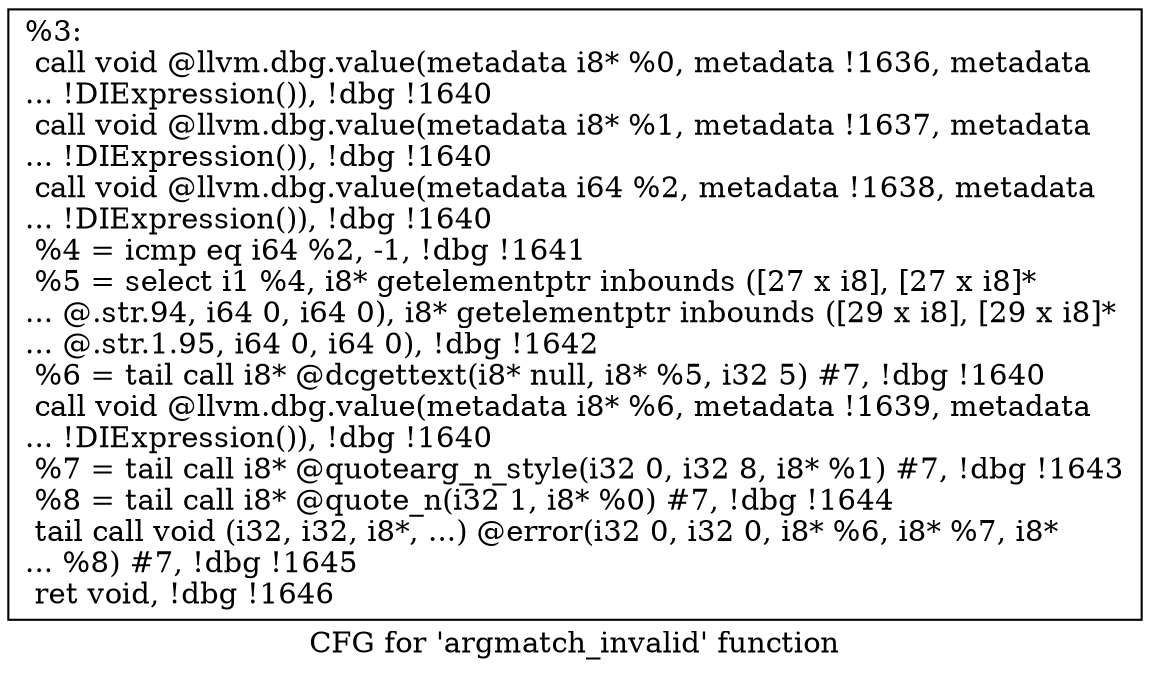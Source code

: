digraph "CFG for 'argmatch_invalid' function" {
	label="CFG for 'argmatch_invalid' function";

	Node0x1467310 [shape=record,label="{%3:\l  call void @llvm.dbg.value(metadata i8* %0, metadata !1636, metadata\l... !DIExpression()), !dbg !1640\l  call void @llvm.dbg.value(metadata i8* %1, metadata !1637, metadata\l... !DIExpression()), !dbg !1640\l  call void @llvm.dbg.value(metadata i64 %2, metadata !1638, metadata\l... !DIExpression()), !dbg !1640\l  %4 = icmp eq i64 %2, -1, !dbg !1641\l  %5 = select i1 %4, i8* getelementptr inbounds ([27 x i8], [27 x i8]*\l... @.str.94, i64 0, i64 0), i8* getelementptr inbounds ([29 x i8], [29 x i8]*\l... @.str.1.95, i64 0, i64 0), !dbg !1642\l  %6 = tail call i8* @dcgettext(i8* null, i8* %5, i32 5) #7, !dbg !1640\l  call void @llvm.dbg.value(metadata i8* %6, metadata !1639, metadata\l... !DIExpression()), !dbg !1640\l  %7 = tail call i8* @quotearg_n_style(i32 0, i32 8, i8* %1) #7, !dbg !1643\l  %8 = tail call i8* @quote_n(i32 1, i8* %0) #7, !dbg !1644\l  tail call void (i32, i32, i8*, ...) @error(i32 0, i32 0, i8* %6, i8* %7, i8*\l... %8) #7, !dbg !1645\l  ret void, !dbg !1646\l}"];
}
